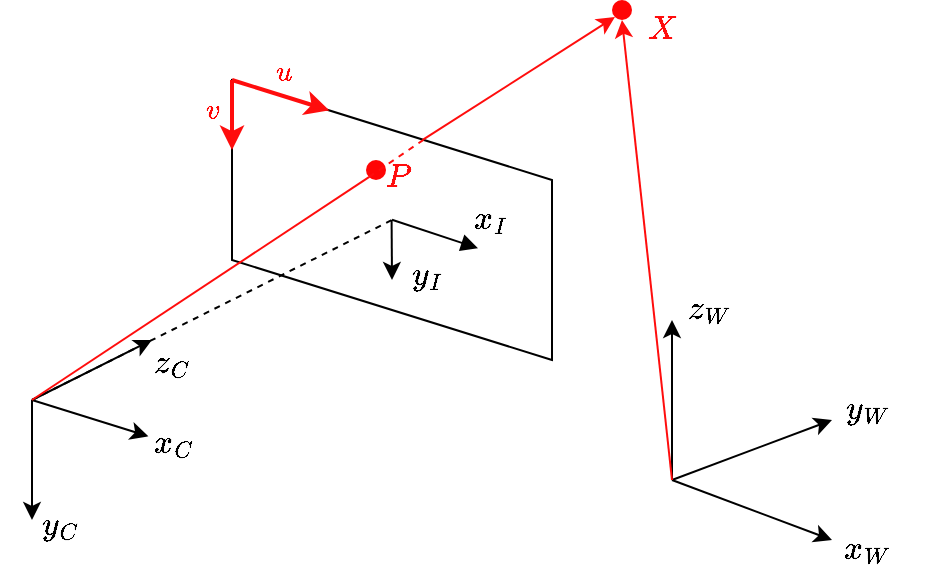 <mxfile version="20.2.3" type="device"><diagram id="2LztOlEBg5v3TsyUnEbw" name="페이지-1"><mxGraphModel dx="677" dy="408" grid="1" gridSize="10" guides="1" tooltips="1" connect="1" arrows="1" fold="1" page="1" pageScale="1" pageWidth="827" pageHeight="1169" math="1" shadow="0"><root><mxCell id="0"/><mxCell id="1" parent="0"/><mxCell id="PXF8m9aXdi53aabYnSXr-14" value="" style="shape=parallelogram;perimeter=parallelogramPerimeter;whiteSpace=wrap;html=1;fixedSize=1;fontColor=#000000;size=50;rotation=-90;" vertex="1" parent="1"><mxGeometry x="290" y="260" width="140" height="160" as="geometry"/></mxCell><mxCell id="PXF8m9aXdi53aabYnSXr-1" value="" style="endArrow=classic;html=1;rounded=0;" edge="1" parent="1"><mxGeometry width="50" height="50" relative="1" as="geometry"><mxPoint x="500" y="470" as="sourcePoint"/><mxPoint x="580" y="500" as="targetPoint"/></mxGeometry></mxCell><mxCell id="PXF8m9aXdi53aabYnSXr-2" value="" style="endArrow=classic;html=1;rounded=0;" edge="1" parent="1"><mxGeometry width="50" height="50" relative="1" as="geometry"><mxPoint x="500" y="470" as="sourcePoint"/><mxPoint x="580" y="440" as="targetPoint"/></mxGeometry></mxCell><mxCell id="PXF8m9aXdi53aabYnSXr-3" value="" style="endArrow=classic;html=1;rounded=0;" edge="1" parent="1"><mxGeometry width="50" height="50" relative="1" as="geometry"><mxPoint x="500" y="470" as="sourcePoint"/><mxPoint x="500" y="390" as="targetPoint"/></mxGeometry></mxCell><mxCell id="PXF8m9aXdi53aabYnSXr-4" value="&lt;span style=&quot;font-family: SFMono-Regular, Menlo, Monaco, Consolas, &amp;quot;Liberation Mono&amp;quot;, &amp;quot;Courier New&amp;quot;, monospace; font-size: 14px; text-align: left; background-color: rgb(255, 255, 255);&quot;&gt;`x_W`&lt;/span&gt;" style="text;html=1;align=center;verticalAlign=middle;resizable=0;points=[];autosize=1;strokeColor=none;fillColor=none;" vertex="1" parent="1"><mxGeometry x="567" y="490" width="60" height="30" as="geometry"/></mxCell><mxCell id="PXF8m9aXdi53aabYnSXr-5" value="&lt;span style=&quot;font-family: SFMono-Regular, Menlo, Monaco, Consolas, &amp;quot;Liberation Mono&amp;quot;, &amp;quot;Courier New&amp;quot;, monospace; font-size: 14px; text-align: left; background-color: rgb(255, 255, 255);&quot;&gt;`y_W`&lt;/span&gt;" style="text;html=1;align=center;verticalAlign=middle;resizable=0;points=[];autosize=1;strokeColor=none;fillColor=none;" vertex="1" parent="1"><mxGeometry x="567" y="420" width="60" height="30" as="geometry"/></mxCell><mxCell id="PXF8m9aXdi53aabYnSXr-6" value="&lt;span style=&quot;font-family: SFMono-Regular, Menlo, Monaco, Consolas, &amp;quot;Liberation Mono&amp;quot;, &amp;quot;Courier New&amp;quot;, monospace; font-size: 14px; text-align: left; background-color: rgb(255, 255, 255);&quot;&gt;`z_W`&lt;/span&gt;" style="text;html=1;align=center;verticalAlign=middle;resizable=0;points=[];autosize=1;strokeColor=none;fillColor=none;" vertex="1" parent="1"><mxGeometry x="488" y="370" width="60" height="30" as="geometry"/></mxCell><mxCell id="PXF8m9aXdi53aabYnSXr-7" value="" style="endArrow=classic;html=1;rounded=0;" edge="1" parent="1"><mxGeometry width="50" height="50" relative="1" as="geometry"><mxPoint x="180" y="430" as="sourcePoint"/><mxPoint x="240" y="400" as="targetPoint"/></mxGeometry></mxCell><mxCell id="PXF8m9aXdi53aabYnSXr-8" value="&lt;span style=&quot;font-family: SFMono-Regular, Menlo, Monaco, Consolas, &amp;quot;Liberation Mono&amp;quot;, &amp;quot;Courier New&amp;quot;, monospace; font-size: 14px; text-align: left; background-color: rgb(255, 255, 255);&quot;&gt;`z_C`&lt;/span&gt;" style="text;html=1;align=center;verticalAlign=middle;resizable=0;points=[];autosize=1;strokeColor=none;fillColor=none;" vertex="1" parent="1"><mxGeometry x="220" y="397" width="60" height="30" as="geometry"/></mxCell><mxCell id="PXF8m9aXdi53aabYnSXr-10" value="&lt;span style=&quot;font-family: SFMono-Regular, Menlo, Monaco, Consolas, &amp;quot;Liberation Mono&amp;quot;, &amp;quot;Courier New&amp;quot;, monospace; font-size: 14px; text-align: left; background-color: rgb(255, 255, 255);&quot;&gt;`x_C`&lt;/span&gt;" style="text;html=1;align=center;verticalAlign=middle;resizable=0;points=[];autosize=1;strokeColor=none;fillColor=none;" vertex="1" parent="1"><mxGeometry x="220" y="437" width="60" height="30" as="geometry"/></mxCell><mxCell id="PXF8m9aXdi53aabYnSXr-11" value="" style="endArrow=classic;html=1;rounded=0;" edge="1" parent="1"><mxGeometry width="50" height="50" relative="1" as="geometry"><mxPoint x="180" y="430" as="sourcePoint"/><mxPoint x="180" y="490" as="targetPoint"/></mxGeometry></mxCell><mxCell id="PXF8m9aXdi53aabYnSXr-12" value="&lt;span style=&quot;font-family: SFMono-Regular, Menlo, Monaco, Consolas, &amp;quot;Liberation Mono&amp;quot;, &amp;quot;Courier New&amp;quot;, monospace; font-size: 14px; text-align: left; background-color: rgb(255, 255, 255);&quot;&gt;`y_C`&lt;/span&gt;" style="text;html=1;align=center;verticalAlign=middle;resizable=0;points=[];autosize=1;strokeColor=none;fillColor=none;" vertex="1" parent="1"><mxGeometry x="164" y="478" width="60" height="30" as="geometry"/></mxCell><mxCell id="PXF8m9aXdi53aabYnSXr-13" value="" style="endArrow=none;html=1;rounded=0;fontColor=#000000;strokeWidth=1;dashed=1;" edge="1" parent="1"><mxGeometry width="50" height="50" relative="1" as="geometry"><mxPoint x="180" y="430" as="sourcePoint"/><mxPoint x="360" y="340" as="targetPoint"/></mxGeometry></mxCell><mxCell id="PXF8m9aXdi53aabYnSXr-15" value="" style="endArrow=classic;html=1;rounded=0;fontColor=#000000;strokeWidth=2;exitX=1;exitY=0;exitDx=0;exitDy=0;entryX=1;entryY=0.25;entryDx=0;entryDy=0;strokeColor=#FF0D0D;" edge="1" parent="1" source="PXF8m9aXdi53aabYnSXr-14" target="PXF8m9aXdi53aabYnSXr-14"><mxGeometry width="50" height="50" relative="1" as="geometry"><mxPoint x="400" y="480" as="sourcePoint"/><mxPoint x="450" y="430" as="targetPoint"/></mxGeometry></mxCell><mxCell id="PXF8m9aXdi53aabYnSXr-16" value="`u`" style="text;html=1;strokeColor=none;fillColor=none;align=center;verticalAlign=middle;whiteSpace=wrap;rounded=0;fontColor=#FF0505;" vertex="1" parent="1"><mxGeometry x="276" y="251" width="60" height="30" as="geometry"/></mxCell><mxCell id="PXF8m9aXdi53aabYnSXr-17" value="" style="endArrow=classic;html=1;rounded=0;fontColor=#000000;strokeWidth=2;exitX=1;exitY=0;exitDx=0;exitDy=0;entryX=0.75;entryY=0;entryDx=0;entryDy=0;strokeColor=#FF0D0D;" edge="1" parent="1" source="PXF8m9aXdi53aabYnSXr-14" target="PXF8m9aXdi53aabYnSXr-14"><mxGeometry width="50" height="50" relative="1" as="geometry"><mxPoint x="290" y="280.0" as="sourcePoint"/><mxPoint x="338.696" y="295.217" as="targetPoint"/></mxGeometry></mxCell><mxCell id="PXF8m9aXdi53aabYnSXr-18" value="`v`" style="text;html=1;strokeColor=none;fillColor=none;align=center;verticalAlign=middle;whiteSpace=wrap;rounded=0;fontColor=#FF0505;" vertex="1" parent="1"><mxGeometry x="240" y="270" width="60" height="30" as="geometry"/></mxCell><mxCell id="PXF8m9aXdi53aabYnSXr-20" value="" style="endArrow=none;html=1;rounded=0;exitX=0;exitY=0.25;exitDx=0;exitDy=0;startArrow=classic;startFill=1;endFill=0;" edge="1" parent="1"><mxGeometry width="50" height="50" relative="1" as="geometry"><mxPoint x="238.182" y="448.182" as="sourcePoint"/><mxPoint x="180" y="430" as="targetPoint"/></mxGeometry></mxCell><mxCell id="PXF8m9aXdi53aabYnSXr-21" value="" style="endArrow=none;html=1;rounded=0;exitX=0;exitY=0.25;exitDx=0;exitDy=0;startArrow=block;startFill=1;endFill=0;" edge="1" parent="1"><mxGeometry width="50" height="50" relative="1" as="geometry"><mxPoint x="403.002" y="354.092" as="sourcePoint"/><mxPoint x="360" y="339.91" as="targetPoint"/></mxGeometry></mxCell><mxCell id="PXF8m9aXdi53aabYnSXr-22" value="" style="endArrow=classic;html=1;rounded=0;" edge="1" parent="1"><mxGeometry width="50" height="50" relative="1" as="geometry"><mxPoint x="359.8" y="340" as="sourcePoint"/><mxPoint x="360" y="370" as="targetPoint"/></mxGeometry></mxCell><mxCell id="PXF8m9aXdi53aabYnSXr-23" value="&lt;span style=&quot;font-family: SFMono-Regular, Menlo, Monaco, Consolas, &amp;quot;Liberation Mono&amp;quot;, &amp;quot;Courier New&amp;quot;, monospace; font-size: 14px; text-align: left; background-color: rgb(255, 255, 255);&quot;&gt;`x_I`&lt;/span&gt;" style="text;html=1;align=center;verticalAlign=middle;resizable=0;points=[];autosize=1;strokeColor=none;fillColor=none;" vertex="1" parent="1"><mxGeometry x="379" y="325" width="60" height="30" as="geometry"/></mxCell><mxCell id="PXF8m9aXdi53aabYnSXr-25" value="&lt;span style=&quot;font-family: SFMono-Regular, Menlo, Monaco, Consolas, &amp;quot;Liberation Mono&amp;quot;, &amp;quot;Courier New&amp;quot;, monospace; font-size: 14px; text-align: left; background-color: rgb(255, 255, 255);&quot;&gt;`y_I`&lt;/span&gt;" style="text;html=1;align=center;verticalAlign=middle;resizable=0;points=[];autosize=1;strokeColor=none;fillColor=none;" vertex="1" parent="1"><mxGeometry x="347" y="353" width="60" height="30" as="geometry"/></mxCell><mxCell id="PXF8m9aXdi53aabYnSXr-27" value="" style="ellipse;whiteSpace=wrap;html=1;aspect=fixed;fontColor=#FF0505;fillColor=#FF0505;strokeColor=none;" vertex="1" parent="1"><mxGeometry x="470" y="230" width="10" height="10" as="geometry"/></mxCell><mxCell id="PXF8m9aXdi53aabYnSXr-28" value="" style="endArrow=classic;html=1;rounded=0;fontColor=#FF0505;strokeColor=#FF0D0D;strokeWidth=1;entryX=0.5;entryY=1;entryDx=0;entryDy=0;" edge="1" parent="1" target="PXF8m9aXdi53aabYnSXr-27"><mxGeometry width="50" height="50" relative="1" as="geometry"><mxPoint x="500" y="470" as="sourcePoint"/><mxPoint x="460" y="390" as="targetPoint"/></mxGeometry></mxCell><mxCell id="PXF8m9aXdi53aabYnSXr-29" value="" style="endArrow=classic;html=1;rounded=0;fontColor=#FF0505;strokeColor=#FF0D0D;strokeWidth=1;entryX=0;entryY=1;entryDx=0;entryDy=0;startArrow=none;exitX=0.787;exitY=0.597;exitDx=0;exitDy=0;exitPerimeter=0;" edge="1" parent="1" source="PXF8m9aXdi53aabYnSXr-14" target="PXF8m9aXdi53aabYnSXr-27"><mxGeometry width="50" height="50" relative="1" as="geometry"><mxPoint x="180" y="430" as="sourcePoint"/><mxPoint x="485" y="250" as="targetPoint"/></mxGeometry></mxCell><mxCell id="PXF8m9aXdi53aabYnSXr-30" value="&lt;span style=&quot;font-family: SFMono-Regular, Menlo, Monaco, Consolas, &amp;quot;Liberation Mono&amp;quot;, &amp;quot;Courier New&amp;quot;, monospace; font-size: 14px; text-align: left; background-color: rgb(255, 255, 255);&quot;&gt;`X`&lt;/span&gt;" style="text;html=1;align=center;verticalAlign=middle;resizable=0;points=[];autosize=1;strokeColor=none;fillColor=none;fontColor=#FF0D0D;" vertex="1" parent="1"><mxGeometry x="470" y="230" width="50" height="30" as="geometry"/></mxCell><mxCell id="PXF8m9aXdi53aabYnSXr-32" value="" style="ellipse;whiteSpace=wrap;html=1;aspect=fixed;fontColor=#FF0505;fillColor=#FF0505;strokeColor=none;" vertex="1" parent="1"><mxGeometry x="347" y="310" width="10" height="10" as="geometry"/></mxCell><mxCell id="PXF8m9aXdi53aabYnSXr-33" value="" style="endArrow=none;html=1;rounded=0;fontColor=#FF0505;strokeColor=#FF0D0D;strokeWidth=1;entryX=0;entryY=1;entryDx=0;entryDy=0;" edge="1" parent="1" target="PXF8m9aXdi53aabYnSXr-32"><mxGeometry width="50" height="50" relative="1" as="geometry"><mxPoint x="180" y="430" as="sourcePoint"/><mxPoint x="471.464" y="238.536" as="targetPoint"/></mxGeometry></mxCell><mxCell id="PXF8m9aXdi53aabYnSXr-34" value="&lt;span style=&quot;font-family: SFMono-Regular, Menlo, Monaco, Consolas, &amp;quot;Liberation Mono&amp;quot;, &amp;quot;Courier New&amp;quot;, monospace; font-size: 14px; text-align: left; background-color: rgb(255, 255, 255);&quot;&gt;`P`&lt;/span&gt;" style="text;html=1;align=center;verticalAlign=middle;resizable=0;points=[];autosize=1;strokeColor=none;fillColor=none;fontColor=#FF0D0D;" vertex="1" parent="1"><mxGeometry x="338" y="304" width="50" height="30" as="geometry"/></mxCell><mxCell id="PXF8m9aXdi53aabYnSXr-35" value="" style="endArrow=none;dashed=1;html=1;strokeWidth=1;rounded=0;fontColor=#FF0D0D;exitX=0;exitY=1;exitDx=0;exitDy=0;entryX=0.787;entryY=0.599;entryDx=0;entryDy=0;entryPerimeter=0;strokeColor=#FF0D0D;" edge="1" parent="1" source="PXF8m9aXdi53aabYnSXr-32" target="PXF8m9aXdi53aabYnSXr-14"><mxGeometry width="50" height="50" relative="1" as="geometry"><mxPoint x="352" y="270" as="sourcePoint"/><mxPoint x="402" y="220" as="targetPoint"/></mxGeometry></mxCell></root></mxGraphModel></diagram></mxfile>
